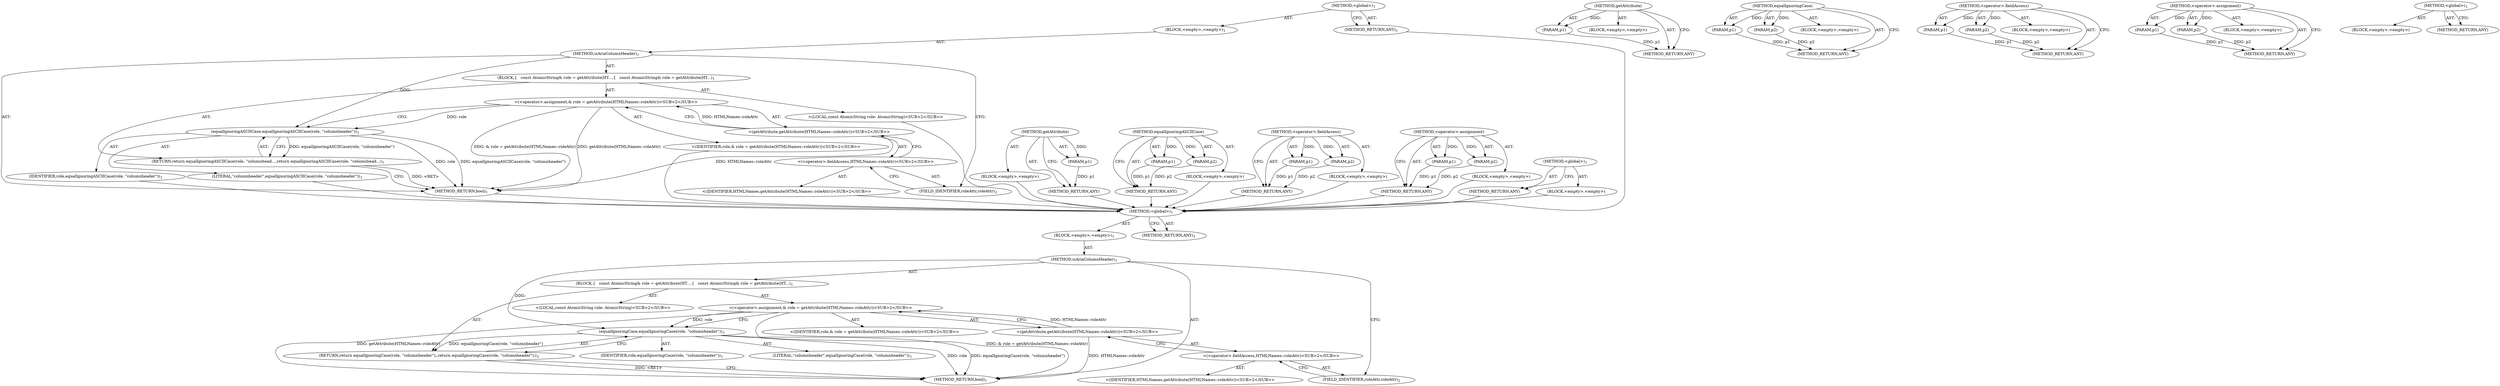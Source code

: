digraph "&lt;global&gt;" {
vulnerable_6 [label=<(METHOD,&lt;global&gt;)<SUB>1</SUB>>];
vulnerable_7 [label=<(BLOCK,&lt;empty&gt;,&lt;empty&gt;)<SUB>1</SUB>>];
vulnerable_8 [label=<(METHOD,isAriaColumnHeader)<SUB>1</SUB>>];
vulnerable_9 [label=<(BLOCK,{
   const AtomicString&amp; role = getAttribute(HT...,{
   const AtomicString&amp; role = getAttribute(HT...)<SUB>1</SUB>>];
vulnerable_10 [label="<(LOCAL,const AtomicString role: AtomicString)<SUB>2</SUB>>"];
vulnerable_11 [label="<(&lt;operator&gt;.assignment,&amp; role = getAttribute(HTMLNames::roleAttr))<SUB>2</SUB>>"];
vulnerable_12 [label="<(IDENTIFIER,role,&amp; role = getAttribute(HTMLNames::roleAttr))<SUB>2</SUB>>"];
vulnerable_13 [label="<(getAttribute,getAttribute(HTMLNames::roleAttr))<SUB>2</SUB>>"];
vulnerable_14 [label="<(&lt;operator&gt;.fieldAccess,HTMLNames::roleAttr)<SUB>2</SUB>>"];
vulnerable_15 [label="<(IDENTIFIER,HTMLNames,getAttribute(HTMLNames::roleAttr))<SUB>2</SUB>>"];
vulnerable_16 [label=<(FIELD_IDENTIFIER,roleAttr,roleAttr)<SUB>2</SUB>>];
vulnerable_17 [label=<(RETURN,return equalIgnoringCase(role, &quot;columnheader&quot;);,return equalIgnoringCase(role, &quot;columnheader&quot;);)<SUB>3</SUB>>];
vulnerable_18 [label=<(equalIgnoringCase,equalIgnoringCase(role, &quot;columnheader&quot;))<SUB>3</SUB>>];
vulnerable_19 [label=<(IDENTIFIER,role,equalIgnoringCase(role, &quot;columnheader&quot;))<SUB>3</SUB>>];
vulnerable_20 [label=<(LITERAL,&quot;columnheader&quot;,equalIgnoringCase(role, &quot;columnheader&quot;))<SUB>3</SUB>>];
vulnerable_21 [label=<(METHOD_RETURN,bool)<SUB>1</SUB>>];
vulnerable_23 [label=<(METHOD_RETURN,ANY)<SUB>1</SUB>>];
vulnerable_49 [label=<(METHOD,getAttribute)>];
vulnerable_50 [label=<(PARAM,p1)>];
vulnerable_51 [label=<(BLOCK,&lt;empty&gt;,&lt;empty&gt;)>];
vulnerable_52 [label=<(METHOD_RETURN,ANY)>];
vulnerable_58 [label=<(METHOD,equalIgnoringCase)>];
vulnerable_59 [label=<(PARAM,p1)>];
vulnerable_60 [label=<(PARAM,p2)>];
vulnerable_61 [label=<(BLOCK,&lt;empty&gt;,&lt;empty&gt;)>];
vulnerable_62 [label=<(METHOD_RETURN,ANY)>];
vulnerable_53 [label=<(METHOD,&lt;operator&gt;.fieldAccess)>];
vulnerable_54 [label=<(PARAM,p1)>];
vulnerable_55 [label=<(PARAM,p2)>];
vulnerable_56 [label=<(BLOCK,&lt;empty&gt;,&lt;empty&gt;)>];
vulnerable_57 [label=<(METHOD_RETURN,ANY)>];
vulnerable_44 [label=<(METHOD,&lt;operator&gt;.assignment)>];
vulnerable_45 [label=<(PARAM,p1)>];
vulnerable_46 [label=<(PARAM,p2)>];
vulnerable_47 [label=<(BLOCK,&lt;empty&gt;,&lt;empty&gt;)>];
vulnerable_48 [label=<(METHOD_RETURN,ANY)>];
vulnerable_38 [label=<(METHOD,&lt;global&gt;)<SUB>1</SUB>>];
vulnerable_39 [label=<(BLOCK,&lt;empty&gt;,&lt;empty&gt;)>];
vulnerable_40 [label=<(METHOD_RETURN,ANY)>];
fixed_6 [label=<(METHOD,&lt;global&gt;)<SUB>1</SUB>>];
fixed_7 [label=<(BLOCK,&lt;empty&gt;,&lt;empty&gt;)<SUB>1</SUB>>];
fixed_8 [label=<(METHOD,isAriaColumnHeader)<SUB>1</SUB>>];
fixed_9 [label=<(BLOCK,{
   const AtomicString&amp; role = getAttribute(HT...,{
   const AtomicString&amp; role = getAttribute(HT...)<SUB>1</SUB>>];
fixed_10 [label="<(LOCAL,const AtomicString role: AtomicString)<SUB>2</SUB>>"];
fixed_11 [label="<(&lt;operator&gt;.assignment,&amp; role = getAttribute(HTMLNames::roleAttr))<SUB>2</SUB>>"];
fixed_12 [label="<(IDENTIFIER,role,&amp; role = getAttribute(HTMLNames::roleAttr))<SUB>2</SUB>>"];
fixed_13 [label="<(getAttribute,getAttribute(HTMLNames::roleAttr))<SUB>2</SUB>>"];
fixed_14 [label="<(&lt;operator&gt;.fieldAccess,HTMLNames::roleAttr)<SUB>2</SUB>>"];
fixed_15 [label="<(IDENTIFIER,HTMLNames,getAttribute(HTMLNames::roleAttr))<SUB>2</SUB>>"];
fixed_16 [label=<(FIELD_IDENTIFIER,roleAttr,roleAttr)<SUB>2</SUB>>];
fixed_17 [label=<(RETURN,return equalIgnoringASCIICase(role, &quot;columnhead...,return equalIgnoringASCIICase(role, &quot;columnhead...)<SUB>3</SUB>>];
fixed_18 [label=<(equalIgnoringASCIICase,equalIgnoringASCIICase(role, &quot;columnheader&quot;))<SUB>3</SUB>>];
fixed_19 [label=<(IDENTIFIER,role,equalIgnoringASCIICase(role, &quot;columnheader&quot;))<SUB>3</SUB>>];
fixed_20 [label=<(LITERAL,&quot;columnheader&quot;,equalIgnoringASCIICase(role, &quot;columnheader&quot;))<SUB>3</SUB>>];
fixed_21 [label=<(METHOD_RETURN,bool)<SUB>1</SUB>>];
fixed_23 [label=<(METHOD_RETURN,ANY)<SUB>1</SUB>>];
fixed_49 [label=<(METHOD,getAttribute)>];
fixed_50 [label=<(PARAM,p1)>];
fixed_51 [label=<(BLOCK,&lt;empty&gt;,&lt;empty&gt;)>];
fixed_52 [label=<(METHOD_RETURN,ANY)>];
fixed_58 [label=<(METHOD,equalIgnoringASCIICase)>];
fixed_59 [label=<(PARAM,p1)>];
fixed_60 [label=<(PARAM,p2)>];
fixed_61 [label=<(BLOCK,&lt;empty&gt;,&lt;empty&gt;)>];
fixed_62 [label=<(METHOD_RETURN,ANY)>];
fixed_53 [label=<(METHOD,&lt;operator&gt;.fieldAccess)>];
fixed_54 [label=<(PARAM,p1)>];
fixed_55 [label=<(PARAM,p2)>];
fixed_56 [label=<(BLOCK,&lt;empty&gt;,&lt;empty&gt;)>];
fixed_57 [label=<(METHOD_RETURN,ANY)>];
fixed_44 [label=<(METHOD,&lt;operator&gt;.assignment)>];
fixed_45 [label=<(PARAM,p1)>];
fixed_46 [label=<(PARAM,p2)>];
fixed_47 [label=<(BLOCK,&lt;empty&gt;,&lt;empty&gt;)>];
fixed_48 [label=<(METHOD_RETURN,ANY)>];
fixed_38 [label=<(METHOD,&lt;global&gt;)<SUB>1</SUB>>];
fixed_39 [label=<(BLOCK,&lt;empty&gt;,&lt;empty&gt;)>];
fixed_40 [label=<(METHOD_RETURN,ANY)>];
vulnerable_6 -> vulnerable_7  [key=0, label="AST: "];
vulnerable_6 -> vulnerable_23  [key=0, label="AST: "];
vulnerable_6 -> vulnerable_23  [key=1, label="CFG: "];
vulnerable_7 -> vulnerable_8  [key=0, label="AST: "];
vulnerable_8 -> vulnerable_9  [key=0, label="AST: "];
vulnerable_8 -> vulnerable_21  [key=0, label="AST: "];
vulnerable_8 -> vulnerable_16  [key=0, label="CFG: "];
vulnerable_8 -> vulnerable_18  [key=0, label="DDG: "];
vulnerable_9 -> vulnerable_10  [key=0, label="AST: "];
vulnerable_9 -> vulnerable_11  [key=0, label="AST: "];
vulnerable_9 -> vulnerable_17  [key=0, label="AST: "];
vulnerable_11 -> vulnerable_12  [key=0, label="AST: "];
vulnerable_11 -> vulnerable_13  [key=0, label="AST: "];
vulnerable_11 -> vulnerable_18  [key=0, label="CFG: "];
vulnerable_11 -> vulnerable_18  [key=1, label="DDG: role"];
vulnerable_11 -> vulnerable_21  [key=0, label="DDG: getAttribute(HTMLNames::roleAttr)"];
vulnerable_11 -> vulnerable_21  [key=1, label="DDG: &amp; role = getAttribute(HTMLNames::roleAttr)"];
vulnerable_13 -> vulnerable_14  [key=0, label="AST: "];
vulnerable_13 -> vulnerable_11  [key=0, label="CFG: "];
vulnerable_13 -> vulnerable_11  [key=1, label="DDG: HTMLNames::roleAttr"];
vulnerable_13 -> vulnerable_21  [key=0, label="DDG: HTMLNames::roleAttr"];
vulnerable_14 -> vulnerable_15  [key=0, label="AST: "];
vulnerable_14 -> vulnerable_16  [key=0, label="AST: "];
vulnerable_14 -> vulnerable_13  [key=0, label="CFG: "];
vulnerable_16 -> vulnerable_14  [key=0, label="CFG: "];
vulnerable_17 -> vulnerable_18  [key=0, label="AST: "];
vulnerable_17 -> vulnerable_21  [key=0, label="CFG: "];
vulnerable_17 -> vulnerable_21  [key=1, label="DDG: &lt;RET&gt;"];
vulnerable_18 -> vulnerable_19  [key=0, label="AST: "];
vulnerable_18 -> vulnerable_20  [key=0, label="AST: "];
vulnerable_18 -> vulnerable_17  [key=0, label="CFG: "];
vulnerable_18 -> vulnerable_17  [key=1, label="DDG: equalIgnoringCase(role, &quot;columnheader&quot;)"];
vulnerable_18 -> vulnerable_21  [key=0, label="DDG: role"];
vulnerable_18 -> vulnerable_21  [key=1, label="DDG: equalIgnoringCase(role, &quot;columnheader&quot;)"];
vulnerable_49 -> vulnerable_50  [key=0, label="AST: "];
vulnerable_49 -> vulnerable_50  [key=1, label="DDG: "];
vulnerable_49 -> vulnerable_51  [key=0, label="AST: "];
vulnerable_49 -> vulnerable_52  [key=0, label="AST: "];
vulnerable_49 -> vulnerable_52  [key=1, label="CFG: "];
vulnerable_50 -> vulnerable_52  [key=0, label="DDG: p1"];
vulnerable_58 -> vulnerable_59  [key=0, label="AST: "];
vulnerable_58 -> vulnerable_59  [key=1, label="DDG: "];
vulnerable_58 -> vulnerable_61  [key=0, label="AST: "];
vulnerable_58 -> vulnerable_60  [key=0, label="AST: "];
vulnerable_58 -> vulnerable_60  [key=1, label="DDG: "];
vulnerable_58 -> vulnerable_62  [key=0, label="AST: "];
vulnerable_58 -> vulnerable_62  [key=1, label="CFG: "];
vulnerable_59 -> vulnerable_62  [key=0, label="DDG: p1"];
vulnerable_60 -> vulnerable_62  [key=0, label="DDG: p2"];
vulnerable_53 -> vulnerable_54  [key=0, label="AST: "];
vulnerable_53 -> vulnerable_54  [key=1, label="DDG: "];
vulnerable_53 -> vulnerable_56  [key=0, label="AST: "];
vulnerable_53 -> vulnerable_55  [key=0, label="AST: "];
vulnerable_53 -> vulnerable_55  [key=1, label="DDG: "];
vulnerable_53 -> vulnerable_57  [key=0, label="AST: "];
vulnerable_53 -> vulnerable_57  [key=1, label="CFG: "];
vulnerable_54 -> vulnerable_57  [key=0, label="DDG: p1"];
vulnerable_55 -> vulnerable_57  [key=0, label="DDG: p2"];
vulnerable_44 -> vulnerable_45  [key=0, label="AST: "];
vulnerable_44 -> vulnerable_45  [key=1, label="DDG: "];
vulnerable_44 -> vulnerable_47  [key=0, label="AST: "];
vulnerable_44 -> vulnerable_46  [key=0, label="AST: "];
vulnerable_44 -> vulnerable_46  [key=1, label="DDG: "];
vulnerable_44 -> vulnerable_48  [key=0, label="AST: "];
vulnerable_44 -> vulnerable_48  [key=1, label="CFG: "];
vulnerable_45 -> vulnerable_48  [key=0, label="DDG: p1"];
vulnerable_46 -> vulnerable_48  [key=0, label="DDG: p2"];
vulnerable_38 -> vulnerable_39  [key=0, label="AST: "];
vulnerable_38 -> vulnerable_40  [key=0, label="AST: "];
vulnerable_38 -> vulnerable_40  [key=1, label="CFG: "];
fixed_6 -> fixed_7  [key=0, label="AST: "];
fixed_6 -> fixed_23  [key=0, label="AST: "];
fixed_6 -> fixed_23  [key=1, label="CFG: "];
fixed_7 -> fixed_8  [key=0, label="AST: "];
fixed_8 -> fixed_9  [key=0, label="AST: "];
fixed_8 -> fixed_21  [key=0, label="AST: "];
fixed_8 -> fixed_16  [key=0, label="CFG: "];
fixed_8 -> fixed_18  [key=0, label="DDG: "];
fixed_9 -> fixed_10  [key=0, label="AST: "];
fixed_9 -> fixed_11  [key=0, label="AST: "];
fixed_9 -> fixed_17  [key=0, label="AST: "];
fixed_10 -> vulnerable_6  [key=0];
fixed_11 -> fixed_12  [key=0, label="AST: "];
fixed_11 -> fixed_13  [key=0, label="AST: "];
fixed_11 -> fixed_18  [key=0, label="CFG: "];
fixed_11 -> fixed_18  [key=1, label="DDG: role"];
fixed_11 -> fixed_21  [key=0, label="DDG: getAttribute(HTMLNames::roleAttr)"];
fixed_11 -> fixed_21  [key=1, label="DDG: &amp; role = getAttribute(HTMLNames::roleAttr)"];
fixed_12 -> vulnerable_6  [key=0];
fixed_13 -> fixed_14  [key=0, label="AST: "];
fixed_13 -> fixed_11  [key=0, label="CFG: "];
fixed_13 -> fixed_11  [key=1, label="DDG: HTMLNames::roleAttr"];
fixed_13 -> fixed_21  [key=0, label="DDG: HTMLNames::roleAttr"];
fixed_14 -> fixed_15  [key=0, label="AST: "];
fixed_14 -> fixed_16  [key=0, label="AST: "];
fixed_14 -> fixed_13  [key=0, label="CFG: "];
fixed_15 -> vulnerable_6  [key=0];
fixed_16 -> fixed_14  [key=0, label="CFG: "];
fixed_17 -> fixed_18  [key=0, label="AST: "];
fixed_17 -> fixed_21  [key=0, label="CFG: "];
fixed_17 -> fixed_21  [key=1, label="DDG: &lt;RET&gt;"];
fixed_18 -> fixed_19  [key=0, label="AST: "];
fixed_18 -> fixed_20  [key=0, label="AST: "];
fixed_18 -> fixed_17  [key=0, label="CFG: "];
fixed_18 -> fixed_17  [key=1, label="DDG: equalIgnoringASCIICase(role, &quot;columnheader&quot;)"];
fixed_18 -> fixed_21  [key=0, label="DDG: role"];
fixed_18 -> fixed_21  [key=1, label="DDG: equalIgnoringASCIICase(role, &quot;columnheader&quot;)"];
fixed_19 -> vulnerable_6  [key=0];
fixed_20 -> vulnerable_6  [key=0];
fixed_21 -> vulnerable_6  [key=0];
fixed_23 -> vulnerable_6  [key=0];
fixed_49 -> fixed_50  [key=0, label="AST: "];
fixed_49 -> fixed_50  [key=1, label="DDG: "];
fixed_49 -> fixed_51  [key=0, label="AST: "];
fixed_49 -> fixed_52  [key=0, label="AST: "];
fixed_49 -> fixed_52  [key=1, label="CFG: "];
fixed_50 -> fixed_52  [key=0, label="DDG: p1"];
fixed_51 -> vulnerable_6  [key=0];
fixed_52 -> vulnerable_6  [key=0];
fixed_58 -> fixed_59  [key=0, label="AST: "];
fixed_58 -> fixed_59  [key=1, label="DDG: "];
fixed_58 -> fixed_61  [key=0, label="AST: "];
fixed_58 -> fixed_60  [key=0, label="AST: "];
fixed_58 -> fixed_60  [key=1, label="DDG: "];
fixed_58 -> fixed_62  [key=0, label="AST: "];
fixed_58 -> fixed_62  [key=1, label="CFG: "];
fixed_59 -> fixed_62  [key=0, label="DDG: p1"];
fixed_60 -> fixed_62  [key=0, label="DDG: p2"];
fixed_61 -> vulnerable_6  [key=0];
fixed_62 -> vulnerable_6  [key=0];
fixed_53 -> fixed_54  [key=0, label="AST: "];
fixed_53 -> fixed_54  [key=1, label="DDG: "];
fixed_53 -> fixed_56  [key=0, label="AST: "];
fixed_53 -> fixed_55  [key=0, label="AST: "];
fixed_53 -> fixed_55  [key=1, label="DDG: "];
fixed_53 -> fixed_57  [key=0, label="AST: "];
fixed_53 -> fixed_57  [key=1, label="CFG: "];
fixed_54 -> fixed_57  [key=0, label="DDG: p1"];
fixed_55 -> fixed_57  [key=0, label="DDG: p2"];
fixed_56 -> vulnerable_6  [key=0];
fixed_57 -> vulnerable_6  [key=0];
fixed_44 -> fixed_45  [key=0, label="AST: "];
fixed_44 -> fixed_45  [key=1, label="DDG: "];
fixed_44 -> fixed_47  [key=0, label="AST: "];
fixed_44 -> fixed_46  [key=0, label="AST: "];
fixed_44 -> fixed_46  [key=1, label="DDG: "];
fixed_44 -> fixed_48  [key=0, label="AST: "];
fixed_44 -> fixed_48  [key=1, label="CFG: "];
fixed_45 -> fixed_48  [key=0, label="DDG: p1"];
fixed_46 -> fixed_48  [key=0, label="DDG: p2"];
fixed_47 -> vulnerable_6  [key=0];
fixed_48 -> vulnerable_6  [key=0];
fixed_38 -> fixed_39  [key=0, label="AST: "];
fixed_38 -> fixed_40  [key=0, label="AST: "];
fixed_38 -> fixed_40  [key=1, label="CFG: "];
fixed_39 -> vulnerable_6  [key=0];
fixed_40 -> vulnerable_6  [key=0];
}
